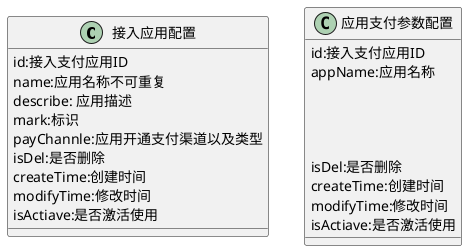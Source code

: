 @startuml
class 接入应用配置{
    id:接入支付应用ID
    name:应用名称不可重复
    describe: 应用描述
    mark:标识
    payChannle:应用开通支付渠道以及类型
    isDel:是否删除
    createTime:创建时间
    modifyTime:修改时间
    isActiave:是否激活使用
}

Class 应用支付参数配置{
    id:接入支付应用ID
    appName:应用名称
    



    isDel:是否删除
    createTime:创建时间
    modifyTime:修改时间
    isActiave:是否激活使用
}

@enduml